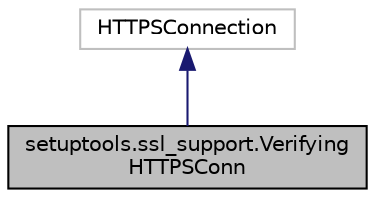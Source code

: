 digraph "setuptools.ssl_support.VerifyingHTTPSConn"
{
 // LATEX_PDF_SIZE
  edge [fontname="Helvetica",fontsize="10",labelfontname="Helvetica",labelfontsize="10"];
  node [fontname="Helvetica",fontsize="10",shape=record];
  Node1 [label="setuptools.ssl_support.Verifying\lHTTPSConn",height=0.2,width=0.4,color="black", fillcolor="grey75", style="filled", fontcolor="black",tooltip=" "];
  Node2 -> Node1 [dir="back",color="midnightblue",fontsize="10",style="solid",fontname="Helvetica"];
  Node2 [label="HTTPSConnection",height=0.2,width=0.4,color="grey75", fillcolor="white", style="filled",tooltip=" "];
}
